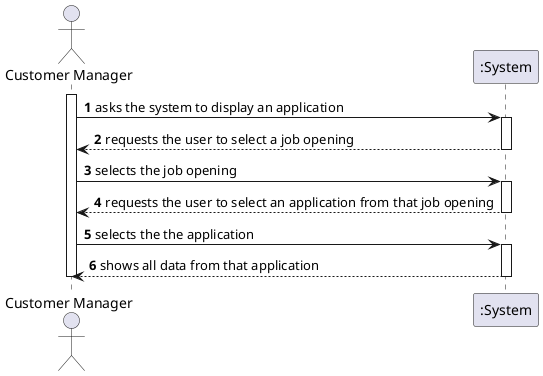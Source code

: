 @startuml US1021_SSD

autonumber

actor Manager as "Customer Manager"

activate Manager

Manager -> ":System" : asks the system to display an application
activate ":System"

":System" --> Manager : requests the user to select a job opening
deactivate ":System"

Manager -> ":System" : selects the job opening
activate ":System"

":System" --> Manager : requests the user to select an application from that job opening
deactivate ":System"

Manager -> ":System" : selects the the application
activate ":System"

":System" --> Manager : shows all data from that application
deactivate ":System"

deactivate Manager

@enduml
